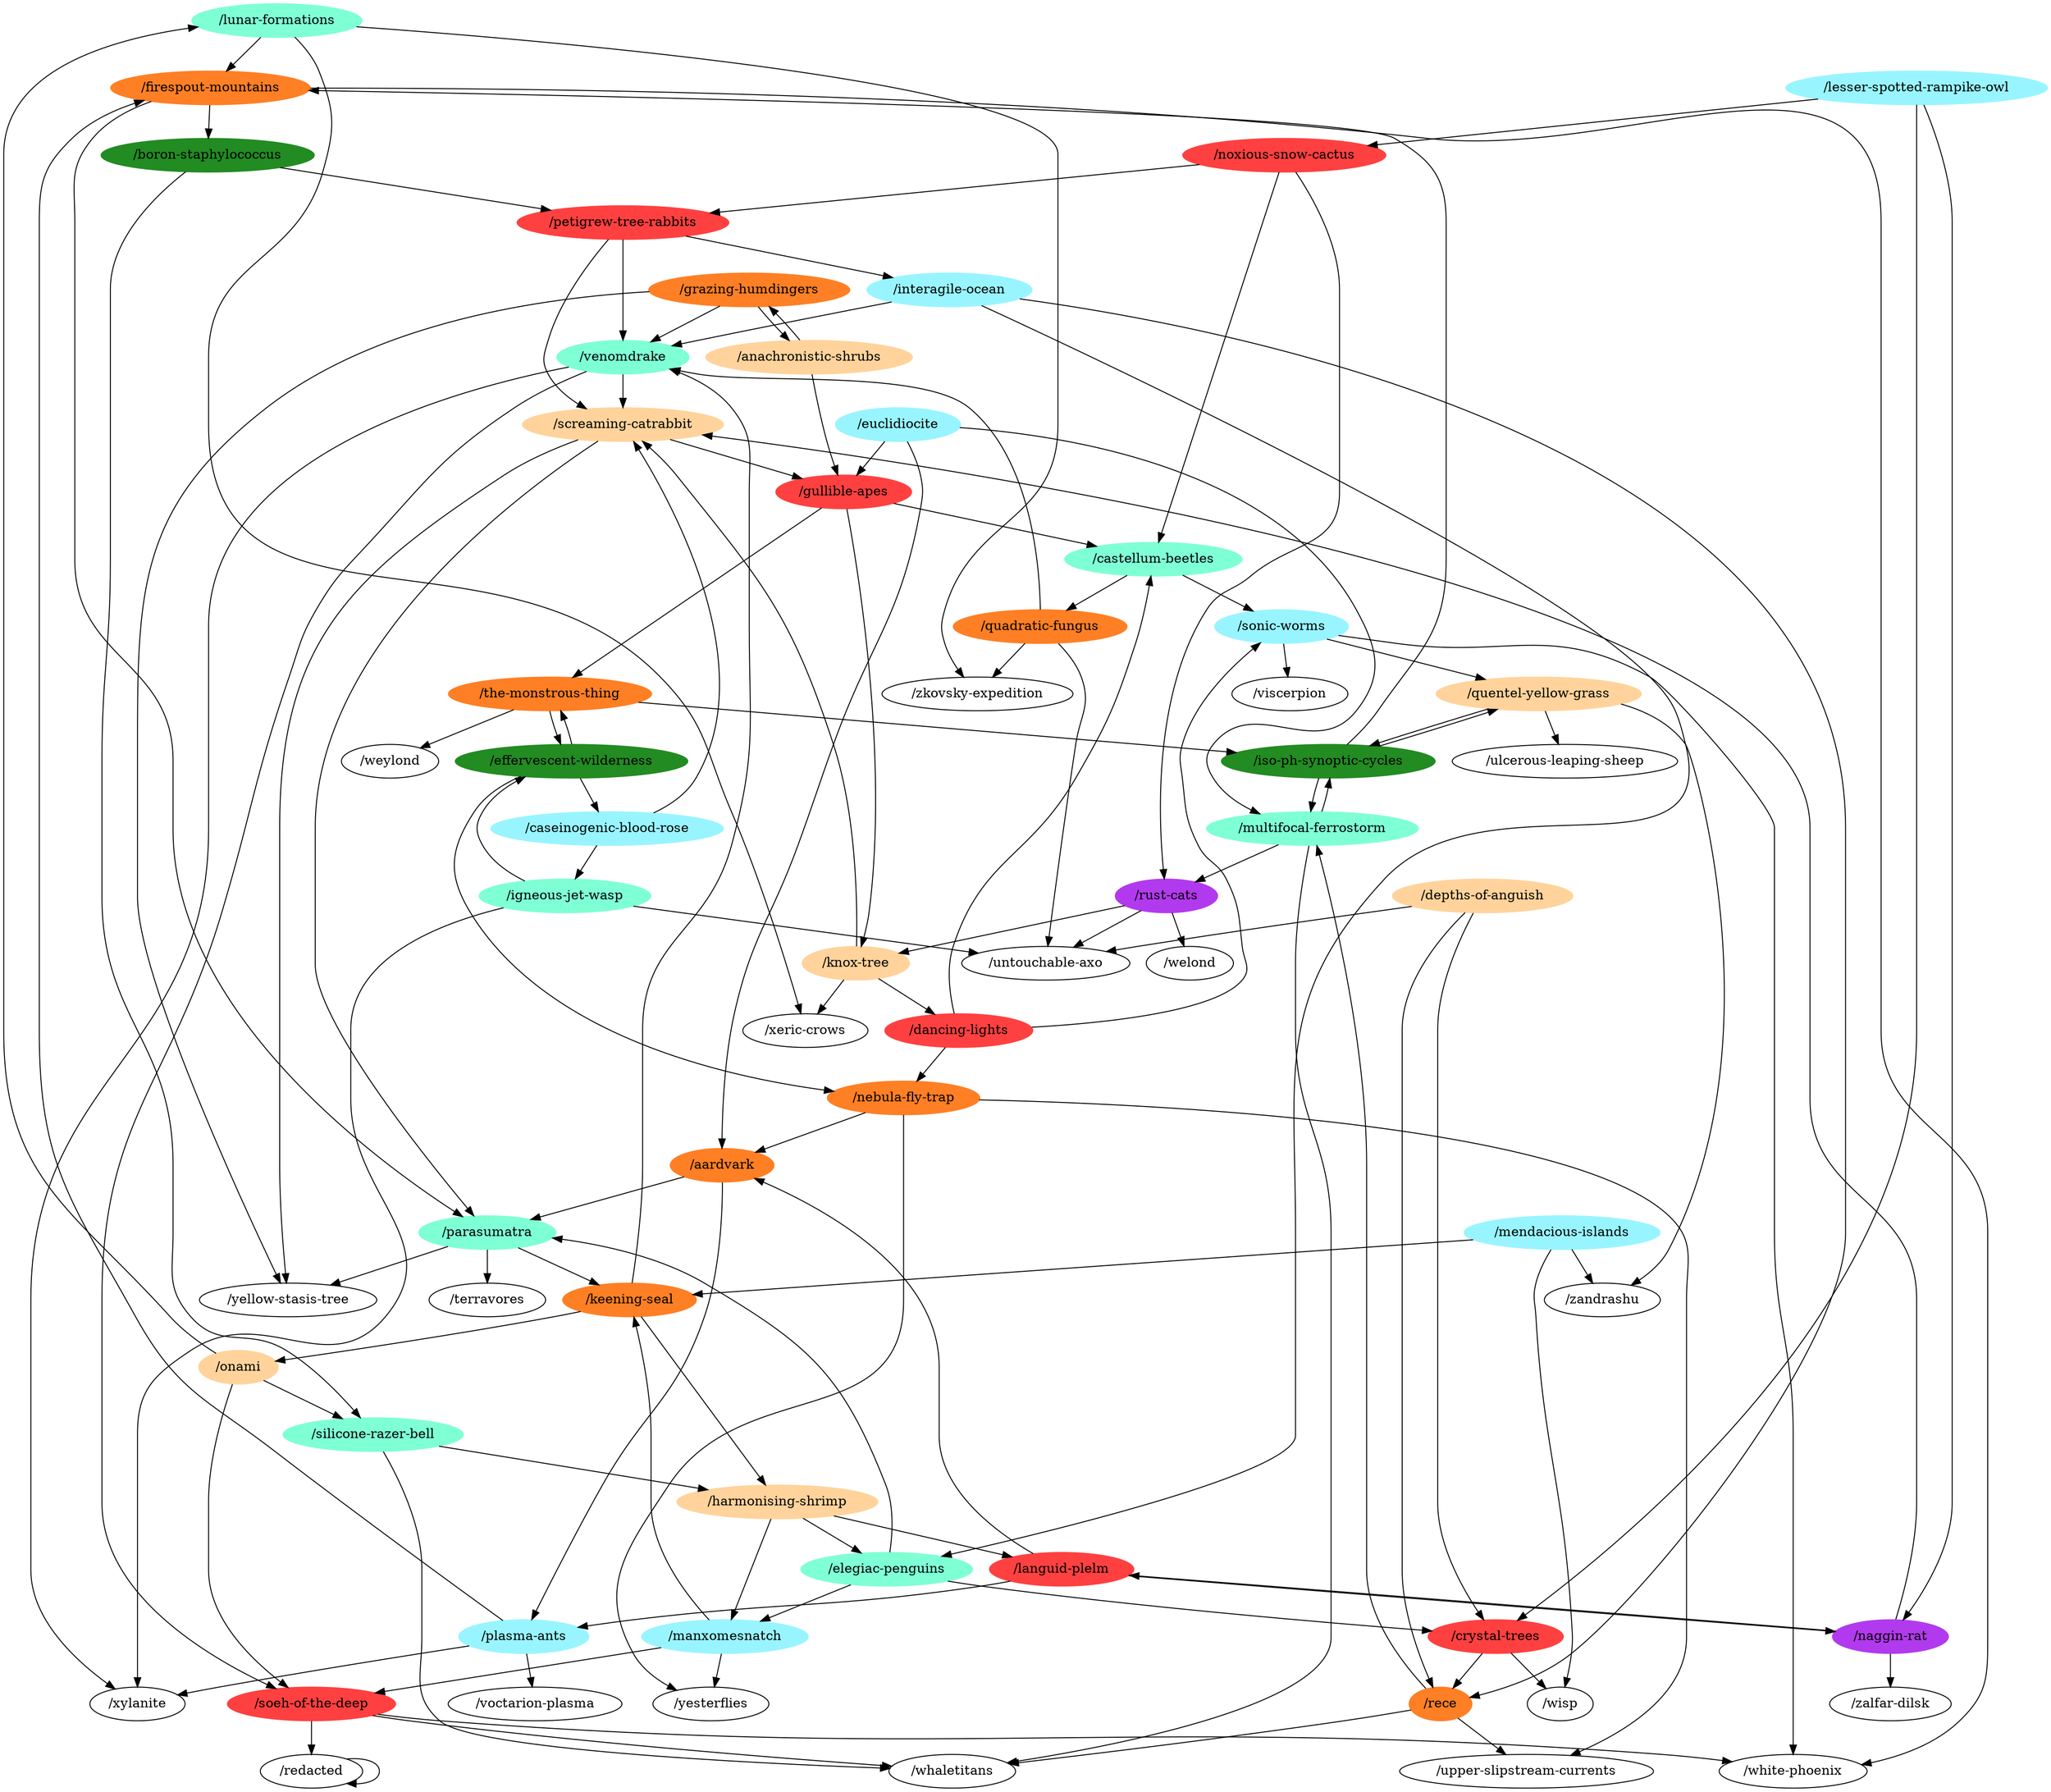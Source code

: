 digraph G {
"/lunar-formations" [color=aquamarine,style=filled];
"/naggin-rat" [color=darkorchid2,style=filled];
"/iso-ph-synoptic-cycles" [color=forestgreen,style=filled];
"/multifocal-ferrostorm" [color=aquamarine,style=filled];
"/effervescent-wilderness" [color=forestgreen,style=filled];
"/harmonising-shrimp" [color=burlywood1,style=filled];
"/soeh-of-the-deep" [color=brown1,style=filled];
"/boron-staphylococcus" [color=forestgreen,style=filled];
"/untouchable-axo";
"/castellum-beetles" [color=aquamarine,style=filled];
"/upper-slipstream-currents";
"/firespout-mountains" [color=chocolate1,style=filled];
"/xeric-crows";
"/zalfar-dilsk";
"/nebula-fly-trap" [color=chocolate1,style=filled];
"/igneous-jet-wasp" [color=aquamarine,style=filled];
"/lesser-spotted-rampike-owl" [color=cadetblue1,style=filled];
"/wisp";
"/venomdrake" [color=aquamarine,style=filled];
"/petigrew-tree-rabbits" [color=brown1,style=filled];
"/welond";
"/weylond";
"/quentel-yellow-grass" [color=burlywood1,style=filled];
"/noxious-snow-cactus" [color=brown1,style=filled];
"/grazing-humdingers" [color=chocolate1,style=filled];
"/viscerpion";
"/mendacious-islands" [color=cadetblue1,style=filled];
"/zandrashu";
"/dancing-lights" [color=brown1,style=filled];
"/yesterflies";
"/rece" [color=chocolate1,style=filled];
"/languid-plelm" [color=brown1,style=filled];
"/interagile-ocean" [color=cadetblue1,style=filled];
"/ulcerous-leaping-sheep";
"/quadratic-fungus" [color=chocolate1,style=filled];
"/rust-cats" [color=darkorchid2,style=filled];
"/euclidiocite" [color=cadetblue1,style=filled];
"/sonic-worms" [color=cadetblue1,style=filled];
"/crystal-trees" [color=brown1,style=filled];
"/yellow-stasis-tree";
"/silicone-razer-bell" [color=aquamarine,style=filled];
"/depths-of-anguish" [color=burlywood1,style=filled];
"/whaletitans";
"/elegiac-penguins" [color=aquamarine,style=filled];
"/the-monstrous-thing" [color=chocolate1,style=filled];
"/onami" [color=burlywood1,style=filled];
"/gullible-apes" [color=brown1,style=filled];
"/knox-tree" [color=burlywood1,style=filled];
"/parasumatra" [color=aquamarine,style=filled];
"/white-phoenix";
"/manxomesnatch" [color=cadetblue1,style=filled];
"/redacted";
"/plasma-ants" [color=cadetblue1,style=filled];
"/anachronistic-shrubs" [color=burlywood1,style=filled];
"/keening-seal" [color=chocolate1,style=filled];
"/caseinogenic-blood-rose" [color=cadetblue1,style=filled];
"/xylanite";
"/voctarion-plasma";
"/terravores";
"/zkovsky-expedition";
"/screaming-catrabbit" [color=burlywood1,style=filled];
"/aardvark" [color=chocolate1,style=filled];
"/lunar-formations" -> "/firespout-mountains";
"/lunar-formations" -> "/xeric-crows";
"/lunar-formations" -> "/zkovsky-expedition";
"/naggin-rat" -> "/zalfar-dilsk";
"/naggin-rat" -> "/languid-plelm";
"/naggin-rat" -> "/screaming-catrabbit";
"/iso-ph-synoptic-cycles" -> "/multifocal-ferrostorm";
"/iso-ph-synoptic-cycles" -> "/firespout-mountains";
"/iso-ph-synoptic-cycles" -> "/quentel-yellow-grass";
"/multifocal-ferrostorm" -> "/iso-ph-synoptic-cycles";
"/multifocal-ferrostorm" -> "/rust-cats";
"/multifocal-ferrostorm" -> "/whaletitans";
"/effervescent-wilderness" -> "/nebula-fly-trap";
"/effervescent-wilderness" -> "/the-monstrous-thing";
"/effervescent-wilderness" -> "/caseinogenic-blood-rose";
"/harmonising-shrimp" -> "/languid-plelm";
"/harmonising-shrimp" -> "/elegiac-penguins";
"/harmonising-shrimp" -> "/manxomesnatch";
"/soeh-of-the-deep" -> "/whaletitans";
"/soeh-of-the-deep" -> "/white-phoenix";
"/soeh-of-the-deep" -> "/redacted";
"/boron-staphylococcus" -> "/petigrew-tree-rabbits";
"/boron-staphylococcus" -> "/silicone-razer-bell";
"/castellum-beetles" -> "/quadratic-fungus";
"/castellum-beetles" -> "/sonic-worms";
"/firespout-mountains" -> "/boron-staphylococcus";
"/firespout-mountains" -> "/parasumatra";
"/firespout-mountains" -> "/white-phoenix";
"/nebula-fly-trap" -> "/upper-slipstream-currents";
"/nebula-fly-trap" -> "/yesterflies";
"/nebula-fly-trap" -> "/aardvark";
"/igneous-jet-wasp" -> "/effervescent-wilderness";
"/igneous-jet-wasp" -> "/untouchable-axo";
"/igneous-jet-wasp" -> "/xylanite";
"/lesser-spotted-rampike-owl" -> "/naggin-rat";
"/lesser-spotted-rampike-owl" -> "/noxious-snow-cactus";
"/lesser-spotted-rampike-owl" -> "/crystal-trees";
"/venomdrake" -> "/soeh-of-the-deep";
"/venomdrake" -> "/xylanite";
"/venomdrake" -> "/screaming-catrabbit";
"/petigrew-tree-rabbits" -> "/venomdrake";
"/petigrew-tree-rabbits" -> "/interagile-ocean";
"/petigrew-tree-rabbits" -> "/screaming-catrabbit";
"/quentel-yellow-grass" -> "/iso-ph-synoptic-cycles";
"/quentel-yellow-grass" -> "/zandrashu";
"/quentel-yellow-grass" -> "/ulcerous-leaping-sheep";
"/noxious-snow-cactus" -> "/castellum-beetles";
"/noxious-snow-cactus" -> "/petigrew-tree-rabbits";
"/noxious-snow-cactus" -> "/rust-cats";
"/grazing-humdingers" -> "/venomdrake";
"/grazing-humdingers" -> "/yellow-stasis-tree";
"/grazing-humdingers" -> "/anachronistic-shrubs";
"/mendacious-islands" -> "/wisp";
"/mendacious-islands" -> "/zandrashu";
"/mendacious-islands" -> "/keening-seal";
"/dancing-lights" -> "/castellum-beetles";
"/dancing-lights" -> "/nebula-fly-trap";
"/dancing-lights" -> "/sonic-worms";
"/rece" -> "/multifocal-ferrostorm";
"/rece" -> "/upper-slipstream-currents";
"/rece" -> "/whaletitans";
"/languid-plelm" -> "/naggin-rat";
"/languid-plelm" -> "/plasma-ants";
"/languid-plelm" -> "/aardvark";
"/interagile-ocean" -> "/venomdrake";
"/interagile-ocean" -> "/rece";
"/interagile-ocean" -> "/elegiac-penguins";
"/quadratic-fungus" -> "/untouchable-axo";
"/quadratic-fungus" -> "/venomdrake";
"/quadratic-fungus" -> "/zkovsky-expedition";
"/rust-cats" -> "/untouchable-axo";
"/rust-cats" -> "/welond";
"/rust-cats" -> "/knox-tree";
"/euclidiocite" -> "/multifocal-ferrostorm";
"/euclidiocite" -> "/gullible-apes";
"/euclidiocite" -> "/aardvark";
"/sonic-worms" -> "/quentel-yellow-grass";
"/sonic-worms" -> "/viscerpion";
"/sonic-worms" -> "/white-phoenix";
"/crystal-trees" -> "/wisp";
"/crystal-trees" -> "/rece";
"/silicone-razer-bell" -> "/harmonising-shrimp";
"/silicone-razer-bell" -> "/whaletitans";
"/depths-of-anguish" -> "/untouchable-axo";
"/depths-of-anguish" -> "/rece";
"/depths-of-anguish" -> "/crystal-trees";
"/elegiac-penguins" -> "/crystal-trees";
"/elegiac-penguins" -> "/parasumatra";
"/elegiac-penguins" -> "/manxomesnatch";
"/the-monstrous-thing" -> "/iso-ph-synoptic-cycles";
"/the-monstrous-thing" -> "/effervescent-wilderness";
"/the-monstrous-thing" -> "/weylond";
"/onami" -> "/lunar-formations";
"/onami" -> "/soeh-of-the-deep";
"/onami" -> "/silicone-razer-bell";
"/gullible-apes" -> "/castellum-beetles";
"/gullible-apes" -> "/the-monstrous-thing";
"/gullible-apes" -> "/knox-tree";
"/knox-tree" -> "/xeric-crows";
"/knox-tree" -> "/dancing-lights";
"/knox-tree" -> "/screaming-catrabbit";
"/parasumatra" -> "/yellow-stasis-tree";
"/parasumatra" -> "/keening-seal";
"/parasumatra" -> "/terravores";
"/manxomesnatch" -> "/soeh-of-the-deep";
"/manxomesnatch" -> "/yesterflies";
"/manxomesnatch" -> "/keening-seal";
"/redacted" -> "/redacted";
"/plasma-ants" -> "/firespout-mountains";
"/plasma-ants" -> "/xylanite";
"/plasma-ants" -> "/voctarion-plasma";
"/anachronistic-shrubs" -> "/grazing-humdingers";
"/anachronistic-shrubs" -> "/gullible-apes";
"/keening-seal" -> "/harmonising-shrimp";
"/keening-seal" -> "/venomdrake";
"/keening-seal" -> "/onami";
"/caseinogenic-blood-rose" -> "/igneous-jet-wasp";
"/caseinogenic-blood-rose" -> "/screaming-catrabbit";
"/screaming-catrabbit" -> "/yellow-stasis-tree";
"/screaming-catrabbit" -> "/gullible-apes";
"/screaming-catrabbit" -> "/parasumatra";
"/aardvark" -> "/parasumatra";
"/aardvark" -> "/plasma-ants";
}
